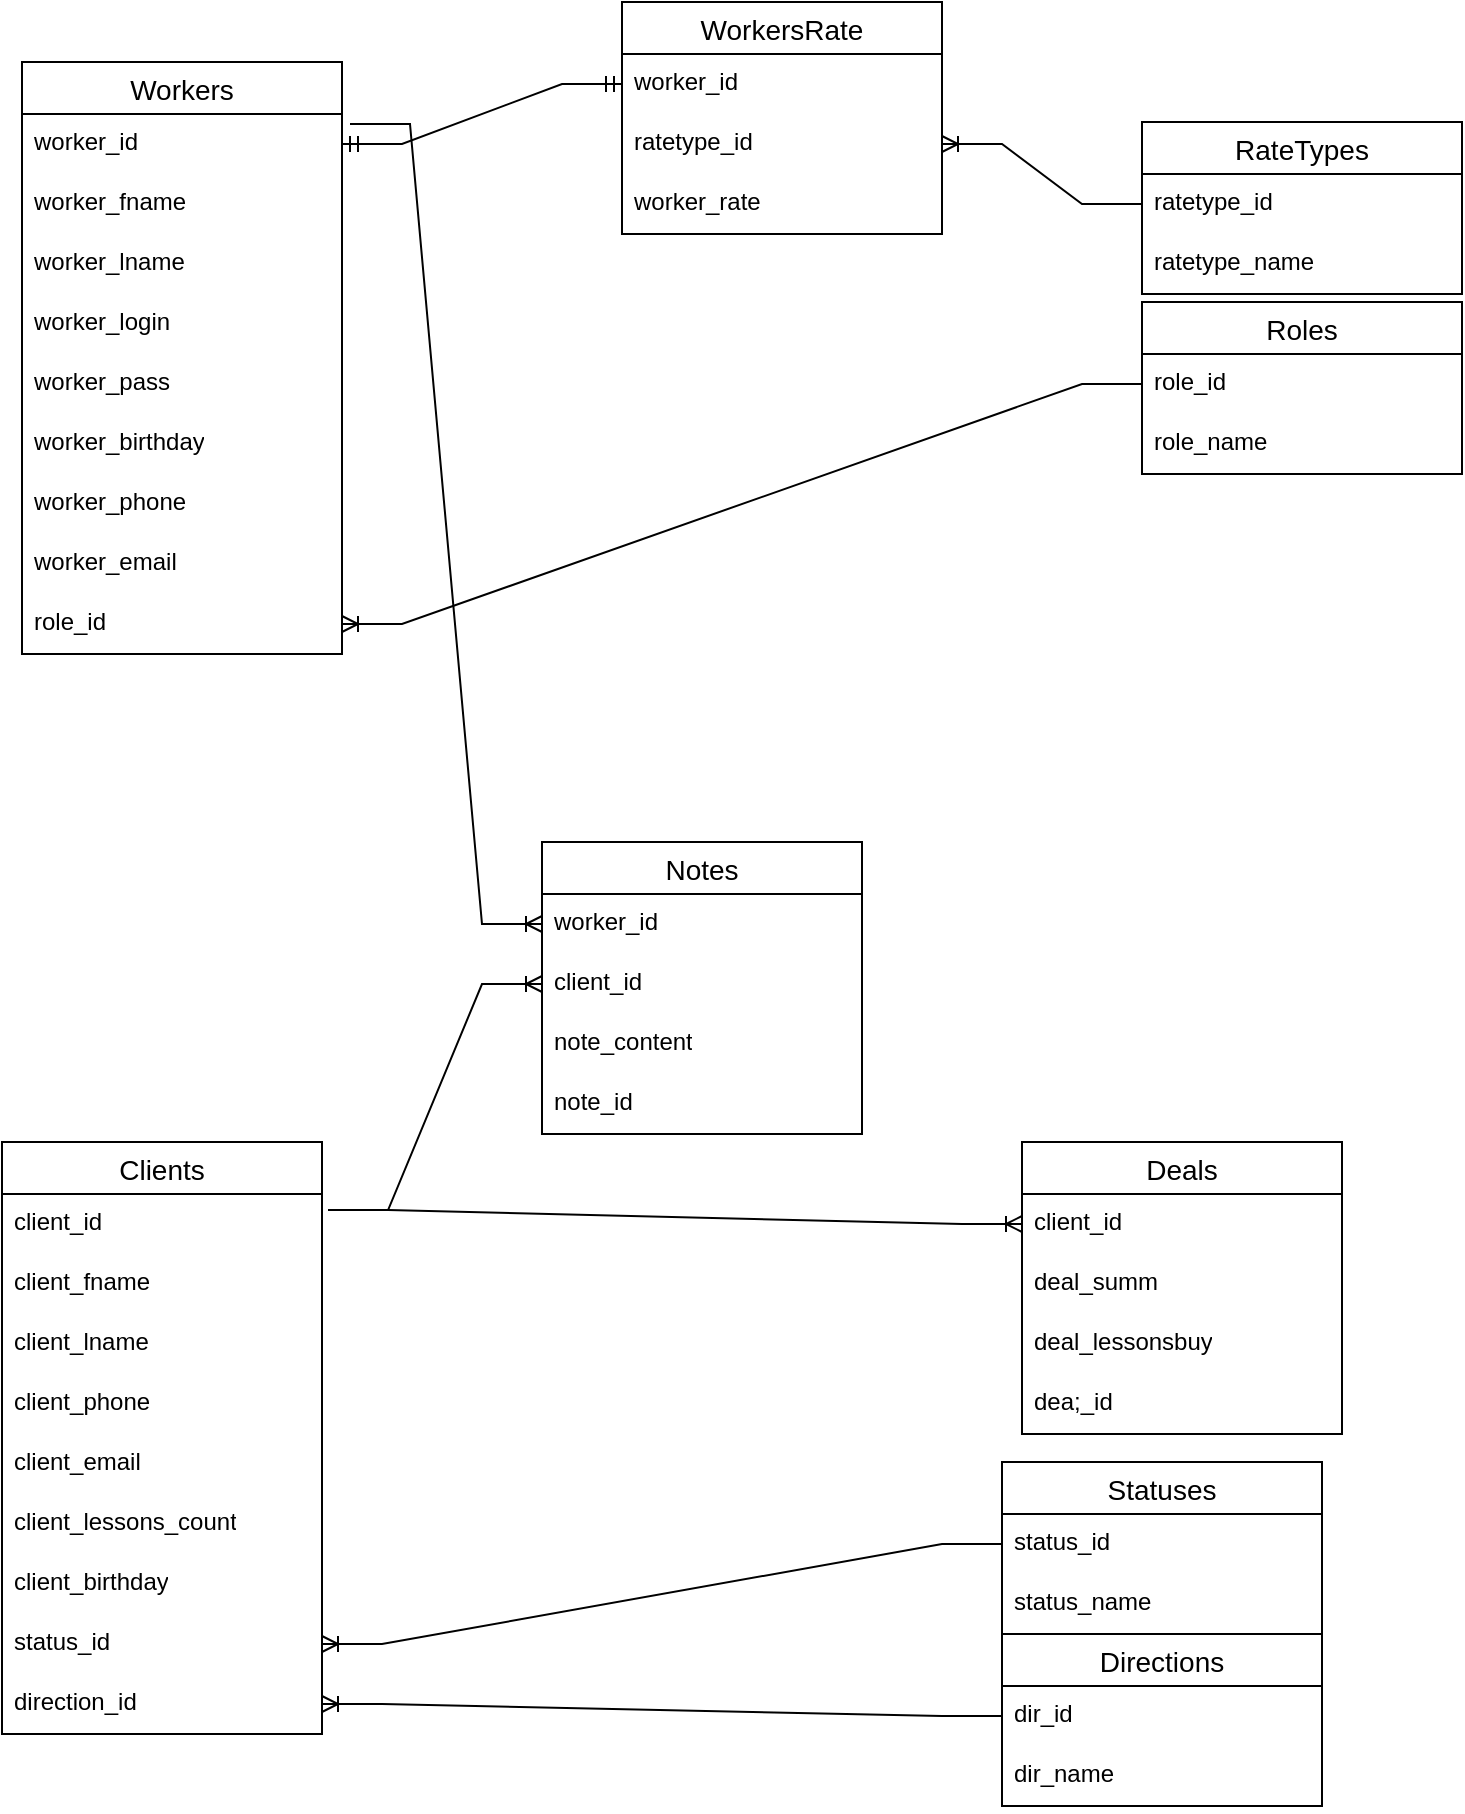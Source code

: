 <mxfile version="22.1.4" type="device">
  <diagram name="Страница — 1" id="BVe2aCUHLJiFc1HZwk-l">
    <mxGraphModel dx="593" dy="946" grid="1" gridSize="10" guides="1" tooltips="1" connect="1" arrows="1" fold="1" page="1" pageScale="1" pageWidth="827" pageHeight="1169" math="0" shadow="0">
      <root>
        <mxCell id="0" />
        <mxCell id="1" parent="0" />
        <mxCell id="M-YvCS1i0n5mBKOCRzRl-1" value="Workers" style="swimlane;fontStyle=0;childLayout=stackLayout;horizontal=1;startSize=26;horizontalStack=0;resizeParent=1;resizeParentMax=0;resizeLast=0;collapsible=1;marginBottom=0;align=center;fontSize=14;" vertex="1" parent="1">
          <mxGeometry x="50" y="70" width="160" height="296" as="geometry" />
        </mxCell>
        <mxCell id="M-YvCS1i0n5mBKOCRzRl-2" value="worker_id" style="text;strokeColor=none;fillColor=none;spacingLeft=4;spacingRight=4;overflow=hidden;rotatable=0;points=[[0,0.5],[1,0.5]];portConstraint=eastwest;fontSize=12;whiteSpace=wrap;html=1;" vertex="1" parent="M-YvCS1i0n5mBKOCRzRl-1">
          <mxGeometry y="26" width="160" height="30" as="geometry" />
        </mxCell>
        <mxCell id="M-YvCS1i0n5mBKOCRzRl-3" value="worker_fname" style="text;strokeColor=none;fillColor=none;spacingLeft=4;spacingRight=4;overflow=hidden;rotatable=0;points=[[0,0.5],[1,0.5]];portConstraint=eastwest;fontSize=12;whiteSpace=wrap;html=1;" vertex="1" parent="M-YvCS1i0n5mBKOCRzRl-1">
          <mxGeometry y="56" width="160" height="30" as="geometry" />
        </mxCell>
        <mxCell id="M-YvCS1i0n5mBKOCRzRl-4" value="worker_lname" style="text;strokeColor=none;fillColor=none;spacingLeft=4;spacingRight=4;overflow=hidden;rotatable=0;points=[[0,0.5],[1,0.5]];portConstraint=eastwest;fontSize=12;whiteSpace=wrap;html=1;" vertex="1" parent="M-YvCS1i0n5mBKOCRzRl-1">
          <mxGeometry y="86" width="160" height="30" as="geometry" />
        </mxCell>
        <mxCell id="M-YvCS1i0n5mBKOCRzRl-5" value="worker_login" style="text;strokeColor=none;fillColor=none;spacingLeft=4;spacingRight=4;overflow=hidden;rotatable=0;points=[[0,0.5],[1,0.5]];portConstraint=eastwest;fontSize=12;whiteSpace=wrap;html=1;" vertex="1" parent="M-YvCS1i0n5mBKOCRzRl-1">
          <mxGeometry y="116" width="160" height="30" as="geometry" />
        </mxCell>
        <mxCell id="M-YvCS1i0n5mBKOCRzRl-6" value="worker_pass" style="text;strokeColor=none;fillColor=none;spacingLeft=4;spacingRight=4;overflow=hidden;rotatable=0;points=[[0,0.5],[1,0.5]];portConstraint=eastwest;fontSize=12;whiteSpace=wrap;html=1;" vertex="1" parent="M-YvCS1i0n5mBKOCRzRl-1">
          <mxGeometry y="146" width="160" height="30" as="geometry" />
        </mxCell>
        <mxCell id="M-YvCS1i0n5mBKOCRzRl-7" value="worker_birthday" style="text;strokeColor=none;fillColor=none;spacingLeft=4;spacingRight=4;overflow=hidden;rotatable=0;points=[[0,0.5],[1,0.5]];portConstraint=eastwest;fontSize=12;whiteSpace=wrap;html=1;" vertex="1" parent="M-YvCS1i0n5mBKOCRzRl-1">
          <mxGeometry y="176" width="160" height="30" as="geometry" />
        </mxCell>
        <mxCell id="M-YvCS1i0n5mBKOCRzRl-8" value="worker_phone" style="text;strokeColor=none;fillColor=none;spacingLeft=4;spacingRight=4;overflow=hidden;rotatable=0;points=[[0,0.5],[1,0.5]];portConstraint=eastwest;fontSize=12;whiteSpace=wrap;html=1;" vertex="1" parent="M-YvCS1i0n5mBKOCRzRl-1">
          <mxGeometry y="206" width="160" height="30" as="geometry" />
        </mxCell>
        <mxCell id="M-YvCS1i0n5mBKOCRzRl-9" value="worker_email" style="text;strokeColor=none;fillColor=none;spacingLeft=4;spacingRight=4;overflow=hidden;rotatable=0;points=[[0,0.5],[1,0.5]];portConstraint=eastwest;fontSize=12;whiteSpace=wrap;html=1;" vertex="1" parent="M-YvCS1i0n5mBKOCRzRl-1">
          <mxGeometry y="236" width="160" height="30" as="geometry" />
        </mxCell>
        <mxCell id="M-YvCS1i0n5mBKOCRzRl-103" value="role_id" style="text;strokeColor=none;fillColor=none;spacingLeft=4;spacingRight=4;overflow=hidden;rotatable=0;points=[[0,0.5],[1,0.5]];portConstraint=eastwest;fontSize=12;whiteSpace=wrap;html=1;" vertex="1" parent="M-YvCS1i0n5mBKOCRzRl-1">
          <mxGeometry y="266" width="160" height="30" as="geometry" />
        </mxCell>
        <mxCell id="M-YvCS1i0n5mBKOCRzRl-12" value="WorkersRate" style="swimlane;fontStyle=0;childLayout=stackLayout;horizontal=1;startSize=26;horizontalStack=0;resizeParent=1;resizeParentMax=0;resizeLast=0;collapsible=1;marginBottom=0;align=center;fontSize=14;" vertex="1" parent="1">
          <mxGeometry x="350" y="40" width="160" height="116" as="geometry" />
        </mxCell>
        <mxCell id="M-YvCS1i0n5mBKOCRzRl-13" value="worker_id" style="text;strokeColor=none;fillColor=none;spacingLeft=4;spacingRight=4;overflow=hidden;rotatable=0;points=[[0,0.5],[1,0.5]];portConstraint=eastwest;fontSize=12;whiteSpace=wrap;html=1;" vertex="1" parent="M-YvCS1i0n5mBKOCRzRl-12">
          <mxGeometry y="26" width="160" height="30" as="geometry" />
        </mxCell>
        <mxCell id="M-YvCS1i0n5mBKOCRzRl-14" value="ratetype_id" style="text;strokeColor=none;fillColor=none;spacingLeft=4;spacingRight=4;overflow=hidden;rotatable=0;points=[[0,0.5],[1,0.5]];portConstraint=eastwest;fontSize=12;whiteSpace=wrap;html=1;" vertex="1" parent="M-YvCS1i0n5mBKOCRzRl-12">
          <mxGeometry y="56" width="160" height="30" as="geometry" />
        </mxCell>
        <mxCell id="M-YvCS1i0n5mBKOCRzRl-15" value="worker_rate" style="text;strokeColor=none;fillColor=none;spacingLeft=4;spacingRight=4;overflow=hidden;rotatable=0;points=[[0,0.5],[1,0.5]];portConstraint=eastwest;fontSize=12;whiteSpace=wrap;html=1;" vertex="1" parent="M-YvCS1i0n5mBKOCRzRl-12">
          <mxGeometry y="86" width="160" height="30" as="geometry" />
        </mxCell>
        <mxCell id="M-YvCS1i0n5mBKOCRzRl-16" value="RateTypes" style="swimlane;fontStyle=0;childLayout=stackLayout;horizontal=1;startSize=26;horizontalStack=0;resizeParent=1;resizeParentMax=0;resizeLast=0;collapsible=1;marginBottom=0;align=center;fontSize=14;" vertex="1" parent="1">
          <mxGeometry x="610" y="100" width="160" height="86" as="geometry" />
        </mxCell>
        <mxCell id="M-YvCS1i0n5mBKOCRzRl-17" value="ratetype_id" style="text;strokeColor=none;fillColor=none;spacingLeft=4;spacingRight=4;overflow=hidden;rotatable=0;points=[[0,0.5],[1,0.5]];portConstraint=eastwest;fontSize=12;whiteSpace=wrap;html=1;" vertex="1" parent="M-YvCS1i0n5mBKOCRzRl-16">
          <mxGeometry y="26" width="160" height="30" as="geometry" />
        </mxCell>
        <mxCell id="M-YvCS1i0n5mBKOCRzRl-18" value="ratetype_name" style="text;strokeColor=none;fillColor=none;spacingLeft=4;spacingRight=4;overflow=hidden;rotatable=0;points=[[0,0.5],[1,0.5]];portConstraint=eastwest;fontSize=12;whiteSpace=wrap;html=1;" vertex="1" parent="M-YvCS1i0n5mBKOCRzRl-16">
          <mxGeometry y="56" width="160" height="30" as="geometry" />
        </mxCell>
        <mxCell id="M-YvCS1i0n5mBKOCRzRl-20" value="Roles" style="swimlane;fontStyle=0;childLayout=stackLayout;horizontal=1;startSize=26;horizontalStack=0;resizeParent=1;resizeParentMax=0;resizeLast=0;collapsible=1;marginBottom=0;align=center;fontSize=14;" vertex="1" parent="1">
          <mxGeometry x="610" y="190" width="160" height="86" as="geometry" />
        </mxCell>
        <mxCell id="M-YvCS1i0n5mBKOCRzRl-21" value="role_id" style="text;strokeColor=none;fillColor=none;spacingLeft=4;spacingRight=4;overflow=hidden;rotatable=0;points=[[0,0.5],[1,0.5]];portConstraint=eastwest;fontSize=12;whiteSpace=wrap;html=1;" vertex="1" parent="M-YvCS1i0n5mBKOCRzRl-20">
          <mxGeometry y="26" width="160" height="30" as="geometry" />
        </mxCell>
        <mxCell id="M-YvCS1i0n5mBKOCRzRl-22" value="role_name" style="text;strokeColor=none;fillColor=none;spacingLeft=4;spacingRight=4;overflow=hidden;rotatable=0;points=[[0,0.5],[1,0.5]];portConstraint=eastwest;fontSize=12;whiteSpace=wrap;html=1;" vertex="1" parent="M-YvCS1i0n5mBKOCRzRl-20">
          <mxGeometry y="56" width="160" height="30" as="geometry" />
        </mxCell>
        <mxCell id="M-YvCS1i0n5mBKOCRzRl-28" value="" style="edgeStyle=entityRelationEdgeStyle;fontSize=12;html=1;endArrow=ERoneToMany;rounded=0;exitX=0;exitY=0.5;exitDx=0;exitDy=0;" edge="1" parent="1" source="M-YvCS1i0n5mBKOCRzRl-17" target="M-YvCS1i0n5mBKOCRzRl-14">
          <mxGeometry width="100" height="100" relative="1" as="geometry">
            <mxPoint x="480" y="290" as="sourcePoint" />
            <mxPoint x="580" y="190" as="targetPoint" />
          </mxGeometry>
        </mxCell>
        <mxCell id="M-YvCS1i0n5mBKOCRzRl-29" value="" style="edgeStyle=entityRelationEdgeStyle;fontSize=12;html=1;endArrow=ERmandOne;startArrow=ERmandOne;rounded=0;exitX=1;exitY=0.5;exitDx=0;exitDy=0;entryX=0;entryY=0.5;entryDx=0;entryDy=0;" edge="1" parent="1" source="M-YvCS1i0n5mBKOCRzRl-2" target="M-YvCS1i0n5mBKOCRzRl-13">
          <mxGeometry width="100" height="100" relative="1" as="geometry">
            <mxPoint x="250" y="290" as="sourcePoint" />
            <mxPoint x="350" y="190" as="targetPoint" />
          </mxGeometry>
        </mxCell>
        <mxCell id="M-YvCS1i0n5mBKOCRzRl-30" value="" style="edgeStyle=entityRelationEdgeStyle;fontSize=12;html=1;endArrow=ERoneToMany;rounded=0;entryX=1;entryY=0.5;entryDx=0;entryDy=0;exitX=0;exitY=0.5;exitDx=0;exitDy=0;" edge="1" parent="1" source="M-YvCS1i0n5mBKOCRzRl-21" target="M-YvCS1i0n5mBKOCRzRl-103">
          <mxGeometry width="100" height="100" relative="1" as="geometry">
            <mxPoint x="440" y="540" as="sourcePoint" />
            <mxPoint x="470" y="361" as="targetPoint" />
          </mxGeometry>
        </mxCell>
        <mxCell id="M-YvCS1i0n5mBKOCRzRl-32" value="Clients" style="swimlane;fontStyle=0;childLayout=stackLayout;horizontal=1;startSize=26;horizontalStack=0;resizeParent=1;resizeParentMax=0;resizeLast=0;collapsible=1;marginBottom=0;align=center;fontSize=14;" vertex="1" parent="1">
          <mxGeometry x="40" y="610" width="160" height="296" as="geometry" />
        </mxCell>
        <mxCell id="M-YvCS1i0n5mBKOCRzRl-33" value="client_id" style="text;strokeColor=none;fillColor=none;spacingLeft=4;spacingRight=4;overflow=hidden;rotatable=0;points=[[0,0.5],[1,0.5]];portConstraint=eastwest;fontSize=12;whiteSpace=wrap;html=1;" vertex="1" parent="M-YvCS1i0n5mBKOCRzRl-32">
          <mxGeometry y="26" width="160" height="30" as="geometry" />
        </mxCell>
        <mxCell id="M-YvCS1i0n5mBKOCRzRl-34" value="client_fname" style="text;strokeColor=none;fillColor=none;spacingLeft=4;spacingRight=4;overflow=hidden;rotatable=0;points=[[0,0.5],[1,0.5]];portConstraint=eastwest;fontSize=12;whiteSpace=wrap;html=1;" vertex="1" parent="M-YvCS1i0n5mBKOCRzRl-32">
          <mxGeometry y="56" width="160" height="30" as="geometry" />
        </mxCell>
        <mxCell id="M-YvCS1i0n5mBKOCRzRl-35" value="client_lname" style="text;strokeColor=none;fillColor=none;spacingLeft=4;spacingRight=4;overflow=hidden;rotatable=0;points=[[0,0.5],[1,0.5]];portConstraint=eastwest;fontSize=12;whiteSpace=wrap;html=1;" vertex="1" parent="M-YvCS1i0n5mBKOCRzRl-32">
          <mxGeometry y="86" width="160" height="30" as="geometry" />
        </mxCell>
        <mxCell id="M-YvCS1i0n5mBKOCRzRl-36" value="client_phone" style="text;strokeColor=none;fillColor=none;spacingLeft=4;spacingRight=4;overflow=hidden;rotatable=0;points=[[0,0.5],[1,0.5]];portConstraint=eastwest;fontSize=12;whiteSpace=wrap;html=1;" vertex="1" parent="M-YvCS1i0n5mBKOCRzRl-32">
          <mxGeometry y="116" width="160" height="30" as="geometry" />
        </mxCell>
        <mxCell id="M-YvCS1i0n5mBKOCRzRl-37" value="client_email" style="text;strokeColor=none;fillColor=none;spacingLeft=4;spacingRight=4;overflow=hidden;rotatable=0;points=[[0,0.5],[1,0.5]];portConstraint=eastwest;fontSize=12;whiteSpace=wrap;html=1;" vertex="1" parent="M-YvCS1i0n5mBKOCRzRl-32">
          <mxGeometry y="146" width="160" height="30" as="geometry" />
        </mxCell>
        <mxCell id="M-YvCS1i0n5mBKOCRzRl-55" value="client_lessons_count" style="text;strokeColor=none;fillColor=none;spacingLeft=4;spacingRight=4;overflow=hidden;rotatable=0;points=[[0,0.5],[1,0.5]];portConstraint=eastwest;fontSize=12;whiteSpace=wrap;html=1;" vertex="1" parent="M-YvCS1i0n5mBKOCRzRl-32">
          <mxGeometry y="176" width="160" height="30" as="geometry" />
        </mxCell>
        <mxCell id="M-YvCS1i0n5mBKOCRzRl-56" value="client_birthday" style="text;strokeColor=none;fillColor=none;spacingLeft=4;spacingRight=4;overflow=hidden;rotatable=0;points=[[0,0.5],[1,0.5]];portConstraint=eastwest;fontSize=12;whiteSpace=wrap;html=1;" vertex="1" parent="M-YvCS1i0n5mBKOCRzRl-32">
          <mxGeometry y="206" width="160" height="30" as="geometry" />
        </mxCell>
        <mxCell id="M-YvCS1i0n5mBKOCRzRl-101" value="status_id" style="text;strokeColor=none;fillColor=none;spacingLeft=4;spacingRight=4;overflow=hidden;rotatable=0;points=[[0,0.5],[1,0.5]];portConstraint=eastwest;fontSize=12;whiteSpace=wrap;html=1;" vertex="1" parent="M-YvCS1i0n5mBKOCRzRl-32">
          <mxGeometry y="236" width="160" height="30" as="geometry" />
        </mxCell>
        <mxCell id="M-YvCS1i0n5mBKOCRzRl-102" value="direction_id" style="text;strokeColor=none;fillColor=none;spacingLeft=4;spacingRight=4;overflow=hidden;rotatable=0;points=[[0,0.5],[1,0.5]];portConstraint=eastwest;fontSize=12;whiteSpace=wrap;html=1;" vertex="1" parent="M-YvCS1i0n5mBKOCRzRl-32">
          <mxGeometry y="266" width="160" height="30" as="geometry" />
        </mxCell>
        <mxCell id="M-YvCS1i0n5mBKOCRzRl-38" value="Deals" style="swimlane;fontStyle=0;childLayout=stackLayout;horizontal=1;startSize=26;horizontalStack=0;resizeParent=1;resizeParentMax=0;resizeLast=0;collapsible=1;marginBottom=0;align=center;fontSize=14;" vertex="1" parent="1">
          <mxGeometry x="550" y="610" width="160" height="146" as="geometry" />
        </mxCell>
        <mxCell id="M-YvCS1i0n5mBKOCRzRl-39" value="client_id" style="text;strokeColor=none;fillColor=none;spacingLeft=4;spacingRight=4;overflow=hidden;rotatable=0;points=[[0,0.5],[1,0.5]];portConstraint=eastwest;fontSize=12;whiteSpace=wrap;html=1;" vertex="1" parent="M-YvCS1i0n5mBKOCRzRl-38">
          <mxGeometry y="26" width="160" height="30" as="geometry" />
        </mxCell>
        <mxCell id="M-YvCS1i0n5mBKOCRzRl-40" value="deal_summ" style="text;strokeColor=none;fillColor=none;spacingLeft=4;spacingRight=4;overflow=hidden;rotatable=0;points=[[0,0.5],[1,0.5]];portConstraint=eastwest;fontSize=12;whiteSpace=wrap;html=1;" vertex="1" parent="M-YvCS1i0n5mBKOCRzRl-38">
          <mxGeometry y="56" width="160" height="30" as="geometry" />
        </mxCell>
        <mxCell id="M-YvCS1i0n5mBKOCRzRl-41" value="deal_lessonsbuy" style="text;strokeColor=none;fillColor=none;spacingLeft=4;spacingRight=4;overflow=hidden;rotatable=0;points=[[0,0.5],[1,0.5]];portConstraint=eastwest;fontSize=12;whiteSpace=wrap;html=1;" vertex="1" parent="M-YvCS1i0n5mBKOCRzRl-38">
          <mxGeometry y="86" width="160" height="30" as="geometry" />
        </mxCell>
        <mxCell id="M-YvCS1i0n5mBKOCRzRl-98" value="dea;_id" style="text;strokeColor=none;fillColor=none;spacingLeft=4;spacingRight=4;overflow=hidden;rotatable=0;points=[[0,0.5],[1,0.5]];portConstraint=eastwest;fontSize=12;whiteSpace=wrap;html=1;" vertex="1" parent="M-YvCS1i0n5mBKOCRzRl-38">
          <mxGeometry y="116" width="160" height="30" as="geometry" />
        </mxCell>
        <mxCell id="M-YvCS1i0n5mBKOCRzRl-74" value="Statuses" style="swimlane;fontStyle=0;childLayout=stackLayout;horizontal=1;startSize=26;horizontalStack=0;resizeParent=1;resizeParentMax=0;resizeLast=0;collapsible=1;marginBottom=0;align=center;fontSize=14;" vertex="1" parent="1">
          <mxGeometry x="540" y="770" width="160" height="172" as="geometry" />
        </mxCell>
        <mxCell id="M-YvCS1i0n5mBKOCRzRl-75" value="status_id" style="text;strokeColor=none;fillColor=none;spacingLeft=4;spacingRight=4;overflow=hidden;rotatable=0;points=[[0,0.5],[1,0.5]];portConstraint=eastwest;fontSize=12;whiteSpace=wrap;html=1;" vertex="1" parent="M-YvCS1i0n5mBKOCRzRl-74">
          <mxGeometry y="26" width="160" height="30" as="geometry" />
        </mxCell>
        <mxCell id="M-YvCS1i0n5mBKOCRzRl-76" value="status_name" style="text;strokeColor=none;fillColor=none;spacingLeft=4;spacingRight=4;overflow=hidden;rotatable=0;points=[[0,0.5],[1,0.5]];portConstraint=eastwest;fontSize=12;whiteSpace=wrap;html=1;" vertex="1" parent="M-YvCS1i0n5mBKOCRzRl-74">
          <mxGeometry y="56" width="160" height="30" as="geometry" />
        </mxCell>
        <mxCell id="M-YvCS1i0n5mBKOCRzRl-70" value="Directions" style="swimlane;fontStyle=0;childLayout=stackLayout;horizontal=1;startSize=26;horizontalStack=0;resizeParent=1;resizeParentMax=0;resizeLast=0;collapsible=1;marginBottom=0;align=center;fontSize=14;" vertex="1" parent="M-YvCS1i0n5mBKOCRzRl-74">
          <mxGeometry y="86" width="160" height="86" as="geometry" />
        </mxCell>
        <mxCell id="M-YvCS1i0n5mBKOCRzRl-71" value="dir_id" style="text;strokeColor=none;fillColor=none;spacingLeft=4;spacingRight=4;overflow=hidden;rotatable=0;points=[[0,0.5],[1,0.5]];portConstraint=eastwest;fontSize=12;whiteSpace=wrap;html=1;" vertex="1" parent="M-YvCS1i0n5mBKOCRzRl-70">
          <mxGeometry y="26" width="160" height="30" as="geometry" />
        </mxCell>
        <mxCell id="M-YvCS1i0n5mBKOCRzRl-72" value="dir_name" style="text;strokeColor=none;fillColor=none;spacingLeft=4;spacingRight=4;overflow=hidden;rotatable=0;points=[[0,0.5],[1,0.5]];portConstraint=eastwest;fontSize=12;whiteSpace=wrap;html=1;" vertex="1" parent="M-YvCS1i0n5mBKOCRzRl-70">
          <mxGeometry y="56" width="160" height="30" as="geometry" />
        </mxCell>
        <mxCell id="M-YvCS1i0n5mBKOCRzRl-86" value="" style="edgeStyle=entityRelationEdgeStyle;fontSize=12;html=1;endArrow=ERoneToMany;rounded=0;entryX=1;entryY=0.5;entryDx=0;entryDy=0;exitX=0;exitY=0.5;exitDx=0;exitDy=0;" edge="1" parent="1" source="M-YvCS1i0n5mBKOCRzRl-71" target="M-YvCS1i0n5mBKOCRzRl-102">
          <mxGeometry width="100" height="100" relative="1" as="geometry">
            <mxPoint x="440" y="770" as="sourcePoint" />
            <mxPoint x="440" y="961" as="targetPoint" />
          </mxGeometry>
        </mxCell>
        <mxCell id="M-YvCS1i0n5mBKOCRzRl-87" value="" style="edgeStyle=entityRelationEdgeStyle;fontSize=12;html=1;endArrow=ERoneToMany;rounded=0;exitX=0;exitY=0.5;exitDx=0;exitDy=0;entryX=1;entryY=0.5;entryDx=0;entryDy=0;" edge="1" parent="1" source="M-YvCS1i0n5mBKOCRzRl-75" target="M-YvCS1i0n5mBKOCRzRl-101">
          <mxGeometry width="100" height="100" relative="1" as="geometry">
            <mxPoint x="550" y="681" as="sourcePoint" />
            <mxPoint x="260" y="850" as="targetPoint" />
          </mxGeometry>
        </mxCell>
        <mxCell id="M-YvCS1i0n5mBKOCRzRl-90" value="" style="edgeStyle=entityRelationEdgeStyle;fontSize=12;html=1;endArrow=ERoneToMany;rounded=0;exitX=1.019;exitY=0.267;exitDx=0;exitDy=0;exitPerimeter=0;entryX=0;entryY=0.5;entryDx=0;entryDy=0;" edge="1" parent="1" source="M-YvCS1i0n5mBKOCRzRl-33" target="M-YvCS1i0n5mBKOCRzRl-39">
          <mxGeometry width="100" height="100" relative="1" as="geometry">
            <mxPoint x="220" y="600" as="sourcePoint" />
            <mxPoint x="320" y="500" as="targetPoint" />
          </mxGeometry>
        </mxCell>
        <mxCell id="M-YvCS1i0n5mBKOCRzRl-91" value="Notes" style="swimlane;fontStyle=0;childLayout=stackLayout;horizontal=1;startSize=26;horizontalStack=0;resizeParent=1;resizeParentMax=0;resizeLast=0;collapsible=1;marginBottom=0;align=center;fontSize=14;" vertex="1" parent="1">
          <mxGeometry x="310" y="460" width="160" height="146" as="geometry" />
        </mxCell>
        <mxCell id="M-YvCS1i0n5mBKOCRzRl-92" value="worker_id" style="text;strokeColor=none;fillColor=none;spacingLeft=4;spacingRight=4;overflow=hidden;rotatable=0;points=[[0,0.5],[1,0.5]];portConstraint=eastwest;fontSize=12;whiteSpace=wrap;html=1;" vertex="1" parent="M-YvCS1i0n5mBKOCRzRl-91">
          <mxGeometry y="26" width="160" height="30" as="geometry" />
        </mxCell>
        <mxCell id="M-YvCS1i0n5mBKOCRzRl-93" value="client_id" style="text;strokeColor=none;fillColor=none;spacingLeft=4;spacingRight=4;overflow=hidden;rotatable=0;points=[[0,0.5],[1,0.5]];portConstraint=eastwest;fontSize=12;whiteSpace=wrap;html=1;" vertex="1" parent="M-YvCS1i0n5mBKOCRzRl-91">
          <mxGeometry y="56" width="160" height="30" as="geometry" />
        </mxCell>
        <mxCell id="M-YvCS1i0n5mBKOCRzRl-94" value="note_content" style="text;strokeColor=none;fillColor=none;spacingLeft=4;spacingRight=4;overflow=hidden;rotatable=0;points=[[0,0.5],[1,0.5]];portConstraint=eastwest;fontSize=12;whiteSpace=wrap;html=1;" vertex="1" parent="M-YvCS1i0n5mBKOCRzRl-91">
          <mxGeometry y="86" width="160" height="30" as="geometry" />
        </mxCell>
        <mxCell id="M-YvCS1i0n5mBKOCRzRl-100" value="note_id" style="text;strokeColor=none;fillColor=none;spacingLeft=4;spacingRight=4;overflow=hidden;rotatable=0;points=[[0,0.5],[1,0.5]];portConstraint=eastwest;fontSize=12;whiteSpace=wrap;html=1;" vertex="1" parent="M-YvCS1i0n5mBKOCRzRl-91">
          <mxGeometry y="116" width="160" height="30" as="geometry" />
        </mxCell>
        <mxCell id="M-YvCS1i0n5mBKOCRzRl-95" value="" style="edgeStyle=entityRelationEdgeStyle;fontSize=12;html=1;endArrow=ERoneToMany;rounded=0;exitX=1.019;exitY=0.267;exitDx=0;exitDy=0;exitPerimeter=0;entryX=0;entryY=0.5;entryDx=0;entryDy=0;" edge="1" parent="1" source="M-YvCS1i0n5mBKOCRzRl-33" target="M-YvCS1i0n5mBKOCRzRl-93">
          <mxGeometry width="100" height="100" relative="1" as="geometry">
            <mxPoint x="150" y="560" as="sourcePoint" />
            <mxPoint x="250" y="460" as="targetPoint" />
          </mxGeometry>
        </mxCell>
        <mxCell id="M-YvCS1i0n5mBKOCRzRl-96" value="" style="edgeStyle=entityRelationEdgeStyle;fontSize=12;html=1;endArrow=ERoneToMany;rounded=0;exitX=1.025;exitY=0.167;exitDx=0;exitDy=0;exitPerimeter=0;entryX=0;entryY=0.5;entryDx=0;entryDy=0;" edge="1" parent="1" source="M-YvCS1i0n5mBKOCRzRl-2" target="M-YvCS1i0n5mBKOCRzRl-92">
          <mxGeometry width="100" height="100" relative="1" as="geometry">
            <mxPoint x="140" y="510" as="sourcePoint" />
            <mxPoint x="240" y="410" as="targetPoint" />
          </mxGeometry>
        </mxCell>
      </root>
    </mxGraphModel>
  </diagram>
</mxfile>
